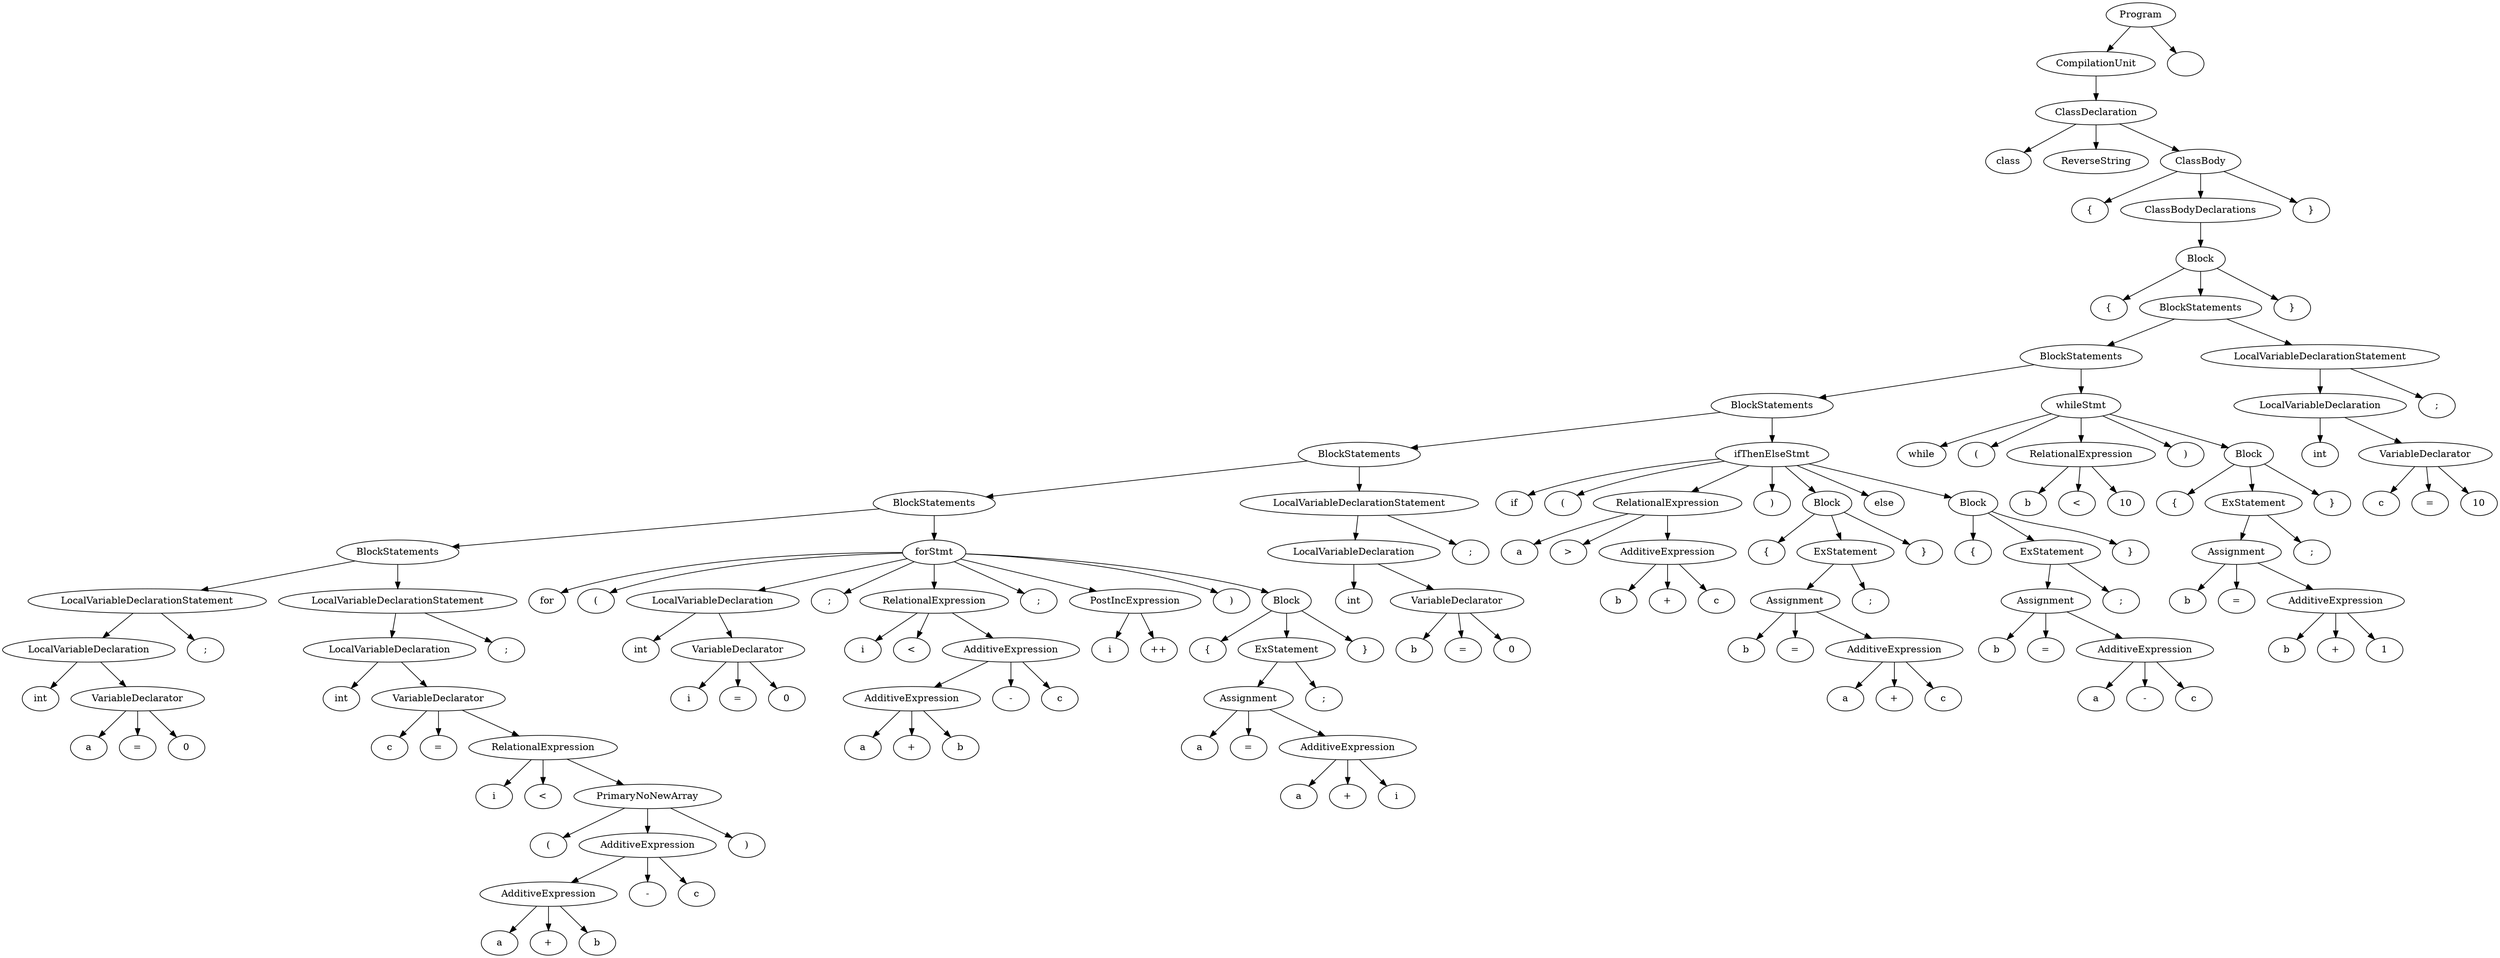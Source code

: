 digraph G {
n1 [label="class"]
n2 [label="ReverseString"]
n3 [label="{"]
n4 [label="{"]
n5 [label="int"]
n6 [label="a"]
n7 [label="="]
n8 [label="0"]
n9 [label="VariableDeclarator"]
n9->n8;
n9->n7;
n9->n6;
n10 [label="LocalVariableDeclaration"]
n10->n9;
n10->n5;
n11 [label=";"]
n12 [label="LocalVariableDeclarationStatement"]
n12->n11;
n12->n10;
n13 [label="int"]
n14 [label="c"]
n15 [label="="]
n16 [label="i"]
n17 [label="<"]
n18 [label="("]
n19 [label="a"]
n20 [label="+"]
n21 [label="b"]
n22 [label="AdditiveExpression"]
n22->n21;
n22->n20;
n22->n19;
n23 [label="-"]
n24 [label="c"]
n25 [label="AdditiveExpression"]
n25->n24;
n25->n23;
n25->n22;
n26 [label=")"]
n27 [label="PrimaryNoNewArray"]
n27->n26;
n27->n25;
n27->n18;
n28 [label="RelationalExpression"]
n28->n27;
n28->n17;
n28->n16;
n29 [label="VariableDeclarator"]
n29->n28;
n29->n15;
n29->n14;
n30 [label="LocalVariableDeclaration"]
n30->n29;
n30->n13;
n31 [label=";"]
n32 [label="LocalVariableDeclarationStatement"]
n32->n31;
n32->n30;
n33 [label="BlockStatements"]
n33->n32;
n33->n12;
n34 [label="for"]
n35 [label="("]
n36 [label="int"]
n37 [label="i"]
n38 [label="="]
n39 [label="0"]
n40 [label="VariableDeclarator"]
n40->n39;
n40->n38;
n40->n37;
n41 [label="LocalVariableDeclaration"]
n41->n40;
n41->n36;
n42 [label=";"]
n43 [label="i"]
n44 [label="<"]
n45 [label="a"]
n46 [label="+"]
n47 [label="b"]
n48 [label="AdditiveExpression"]
n48->n47;
n48->n46;
n48->n45;
n49 [label="-"]
n50 [label="c"]
n51 [label="AdditiveExpression"]
n51->n50;
n51->n49;
n51->n48;
n52 [label="RelationalExpression"]
n52->n51;
n52->n44;
n52->n43;
n53 [label=";"]
n54 [label="i"]
n55 [label="++"]
n56 [label="PostIncExpression"]
n56->n55;
n56->n54;
n57 [label=")"]
n58 [label="{"]
n59 [label="a"]
n60 [label="="]
n61 [label="a"]
n62 [label="+"]
n63 [label="i"]
n64 [label="AdditiveExpression"]
n64->n63;
n64->n62;
n64->n61;
n65 [label="Assignment"]
n65->n64;
n65->n60;
n65->n59;
n66 [label=";"]
n67 [label="ExStatement"]
n67->n66;
n67->n65;
n68 [label="}"]
n69 [label="Block"]
n69->n68;
n69->n67;
n69->n58;
n70 [label="forStmt"]
n70->n69;
n70->n57;
n70->n56;
n70->n53;
n70->n52;
n70->n42;
n70->n41;
n70->n35;
n70->n34;
n71 [label="BlockStatements"]
n71->n70;
n71->n33;
n72 [label="int"]
n73 [label="b"]
n74 [label="="]
n75 [label="0"]
n76 [label="VariableDeclarator"]
n76->n75;
n76->n74;
n76->n73;
n77 [label="LocalVariableDeclaration"]
n77->n76;
n77->n72;
n78 [label=";"]
n79 [label="LocalVariableDeclarationStatement"]
n79->n78;
n79->n77;
n80 [label="BlockStatements"]
n80->n79;
n80->n71;
n81 [label="if"]
n82 [label="("]
n83 [label="a"]
n84 [label=">"]
n85 [label="b"]
n86 [label="+"]
n87 [label="c"]
n88 [label="AdditiveExpression"]
n88->n87;
n88->n86;
n88->n85;
n89 [label="RelationalExpression"]
n89->n88;
n89->n84;
n89->n83;
n90 [label=")"]
n91 [label="{"]
n92 [label="b"]
n93 [label="="]
n94 [label="a"]
n95 [label="+"]
n96 [label="c"]
n97 [label="AdditiveExpression"]
n97->n96;
n97->n95;
n97->n94;
n98 [label="Assignment"]
n98->n97;
n98->n93;
n98->n92;
n99 [label=";"]
n100 [label="ExStatement"]
n100->n99;
n100->n98;
n101 [label="}"]
n102 [label="Block"]
n102->n101;
n102->n100;
n102->n91;
n103 [label="else"]
n104 [label="{"]
n105 [label="b"]
n106 [label="="]
n107 [label="a"]
n108 [label="-"]
n109 [label="c"]
n110 [label="AdditiveExpression"]
n110->n109;
n110->n108;
n110->n107;
n111 [label="Assignment"]
n111->n110;
n111->n106;
n111->n105;
n112 [label=";"]
n113 [label="ExStatement"]
n113->n112;
n113->n111;
n114 [label="}"]
n115 [label="Block"]
n115->n114;
n115->n113;
n115->n104;
n116 [label="ifThenElseStmt"]
n116->n115;
n116->n103;
n116->n102;
n116->n90;
n116->n89;
n116->n82;
n116->n81;
n117 [label="BlockStatements"]
n117->n116;
n117->n80;
n118 [label="while"]
n119 [label="("]
n120 [label="b"]
n121 [label="<"]
n122 [label="10"]
n123 [label="RelationalExpression"]
n123->n122;
n123->n121;
n123->n120;
n124 [label=")"]
n125 [label="{"]
n126 [label="b"]
n127 [label="="]
n128 [label="b"]
n129 [label="+"]
n130 [label="1"]
n131 [label="AdditiveExpression"]
n131->n130;
n131->n129;
n131->n128;
n132 [label="Assignment"]
n132->n131;
n132->n127;
n132->n126;
n133 [label=";"]
n134 [label="ExStatement"]
n134->n133;
n134->n132;
n135 [label="}"]
n136 [label="Block"]
n136->n135;
n136->n134;
n136->n125;
n137 [label="whileStmt"]
n137->n136;
n137->n124;
n137->n123;
n137->n119;
n137->n118;
n138 [label="BlockStatements"]
n138->n137;
n138->n117;
n139 [label="int"]
n140 [label="c"]
n141 [label="="]
n142 [label="10"]
n143 [label="VariableDeclarator"]
n143->n142;
n143->n141;
n143->n140;
n144 [label="LocalVariableDeclaration"]
n144->n143;
n144->n139;
n145 [label=";"]
n146 [label="LocalVariableDeclarationStatement"]
n146->n145;
n146->n144;
n147 [label="BlockStatements"]
n147->n146;
n147->n138;
n148 [label="}"]
n149 [label="Block"]
n149->n148;
n149->n147;
n149->n4;
n150 [label="ClassBodyDeclarations"]
n150->n149;
n151 [label="}"]
n152 [label="ClassBody"]
n152->n151;
n152->n150;
n152->n3;
n153 [label="ClassDeclaration"]
n153->n152;
n153->n2;
n153->n1;
n154 [label="CompilationUnit"]
n154->n153;
n155 [label="Program"]
n155->n156;
n155->n154;
n156 [label=""]
}
